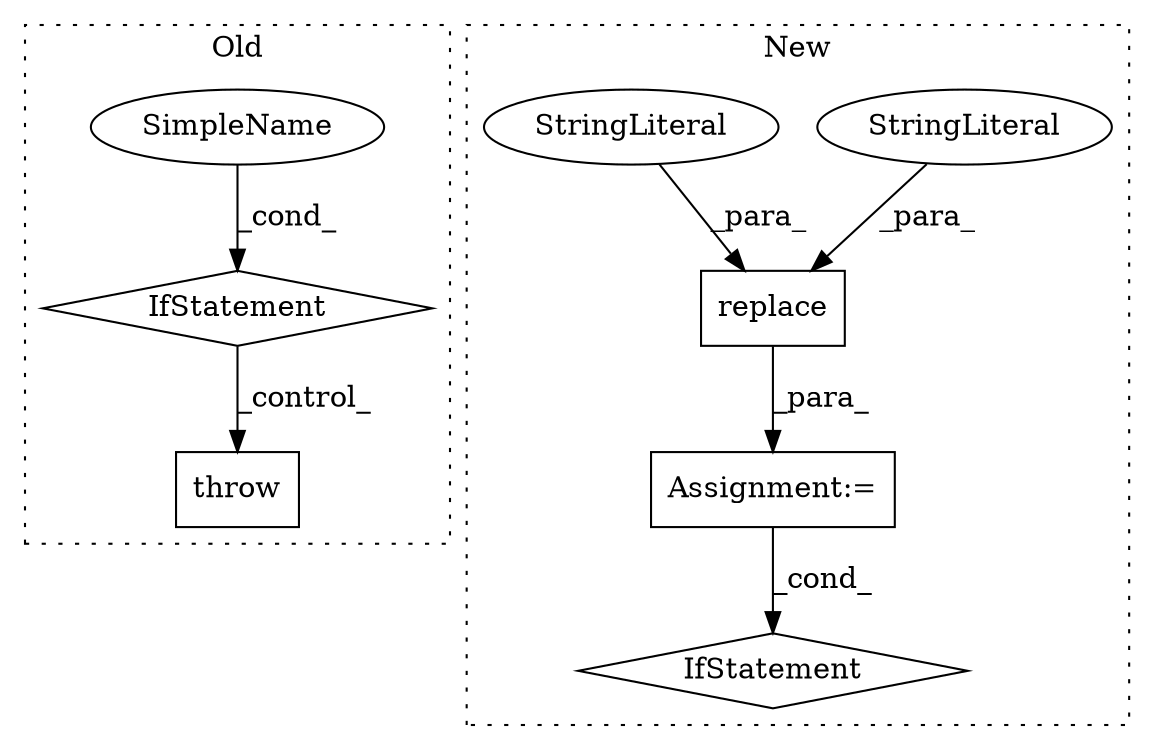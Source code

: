 digraph G {
subgraph cluster0 {
1 [label="throw" a="53" s="13425" l="6" shape="box"];
6 [label="IfStatement" a="25" s="13370,13411" l="4,2" shape="diamond"];
7 [label="SimpleName" a="42" s="" l="" shape="ellipse"];
label = "Old";
style="dotted";
}
subgraph cluster1 {
2 [label="replace" a="32" s="13625,13640" l="8,1" shape="box"];
3 [label="StringLiteral" a="45" s="13633" l="3" shape="ellipse"];
4 [label="Assignment:=" a="7" s="13602" l="1" shape="box"];
5 [label="StringLiteral" a="45" s="13637" l="3" shape="ellipse"];
8 [label="IfStatement" a="25" s="13758,13780" l="4,2" shape="diamond"];
label = "New";
style="dotted";
}
2 -> 4 [label="_para_"];
3 -> 2 [label="_para_"];
4 -> 8 [label="_cond_"];
5 -> 2 [label="_para_"];
6 -> 1 [label="_control_"];
7 -> 6 [label="_cond_"];
}